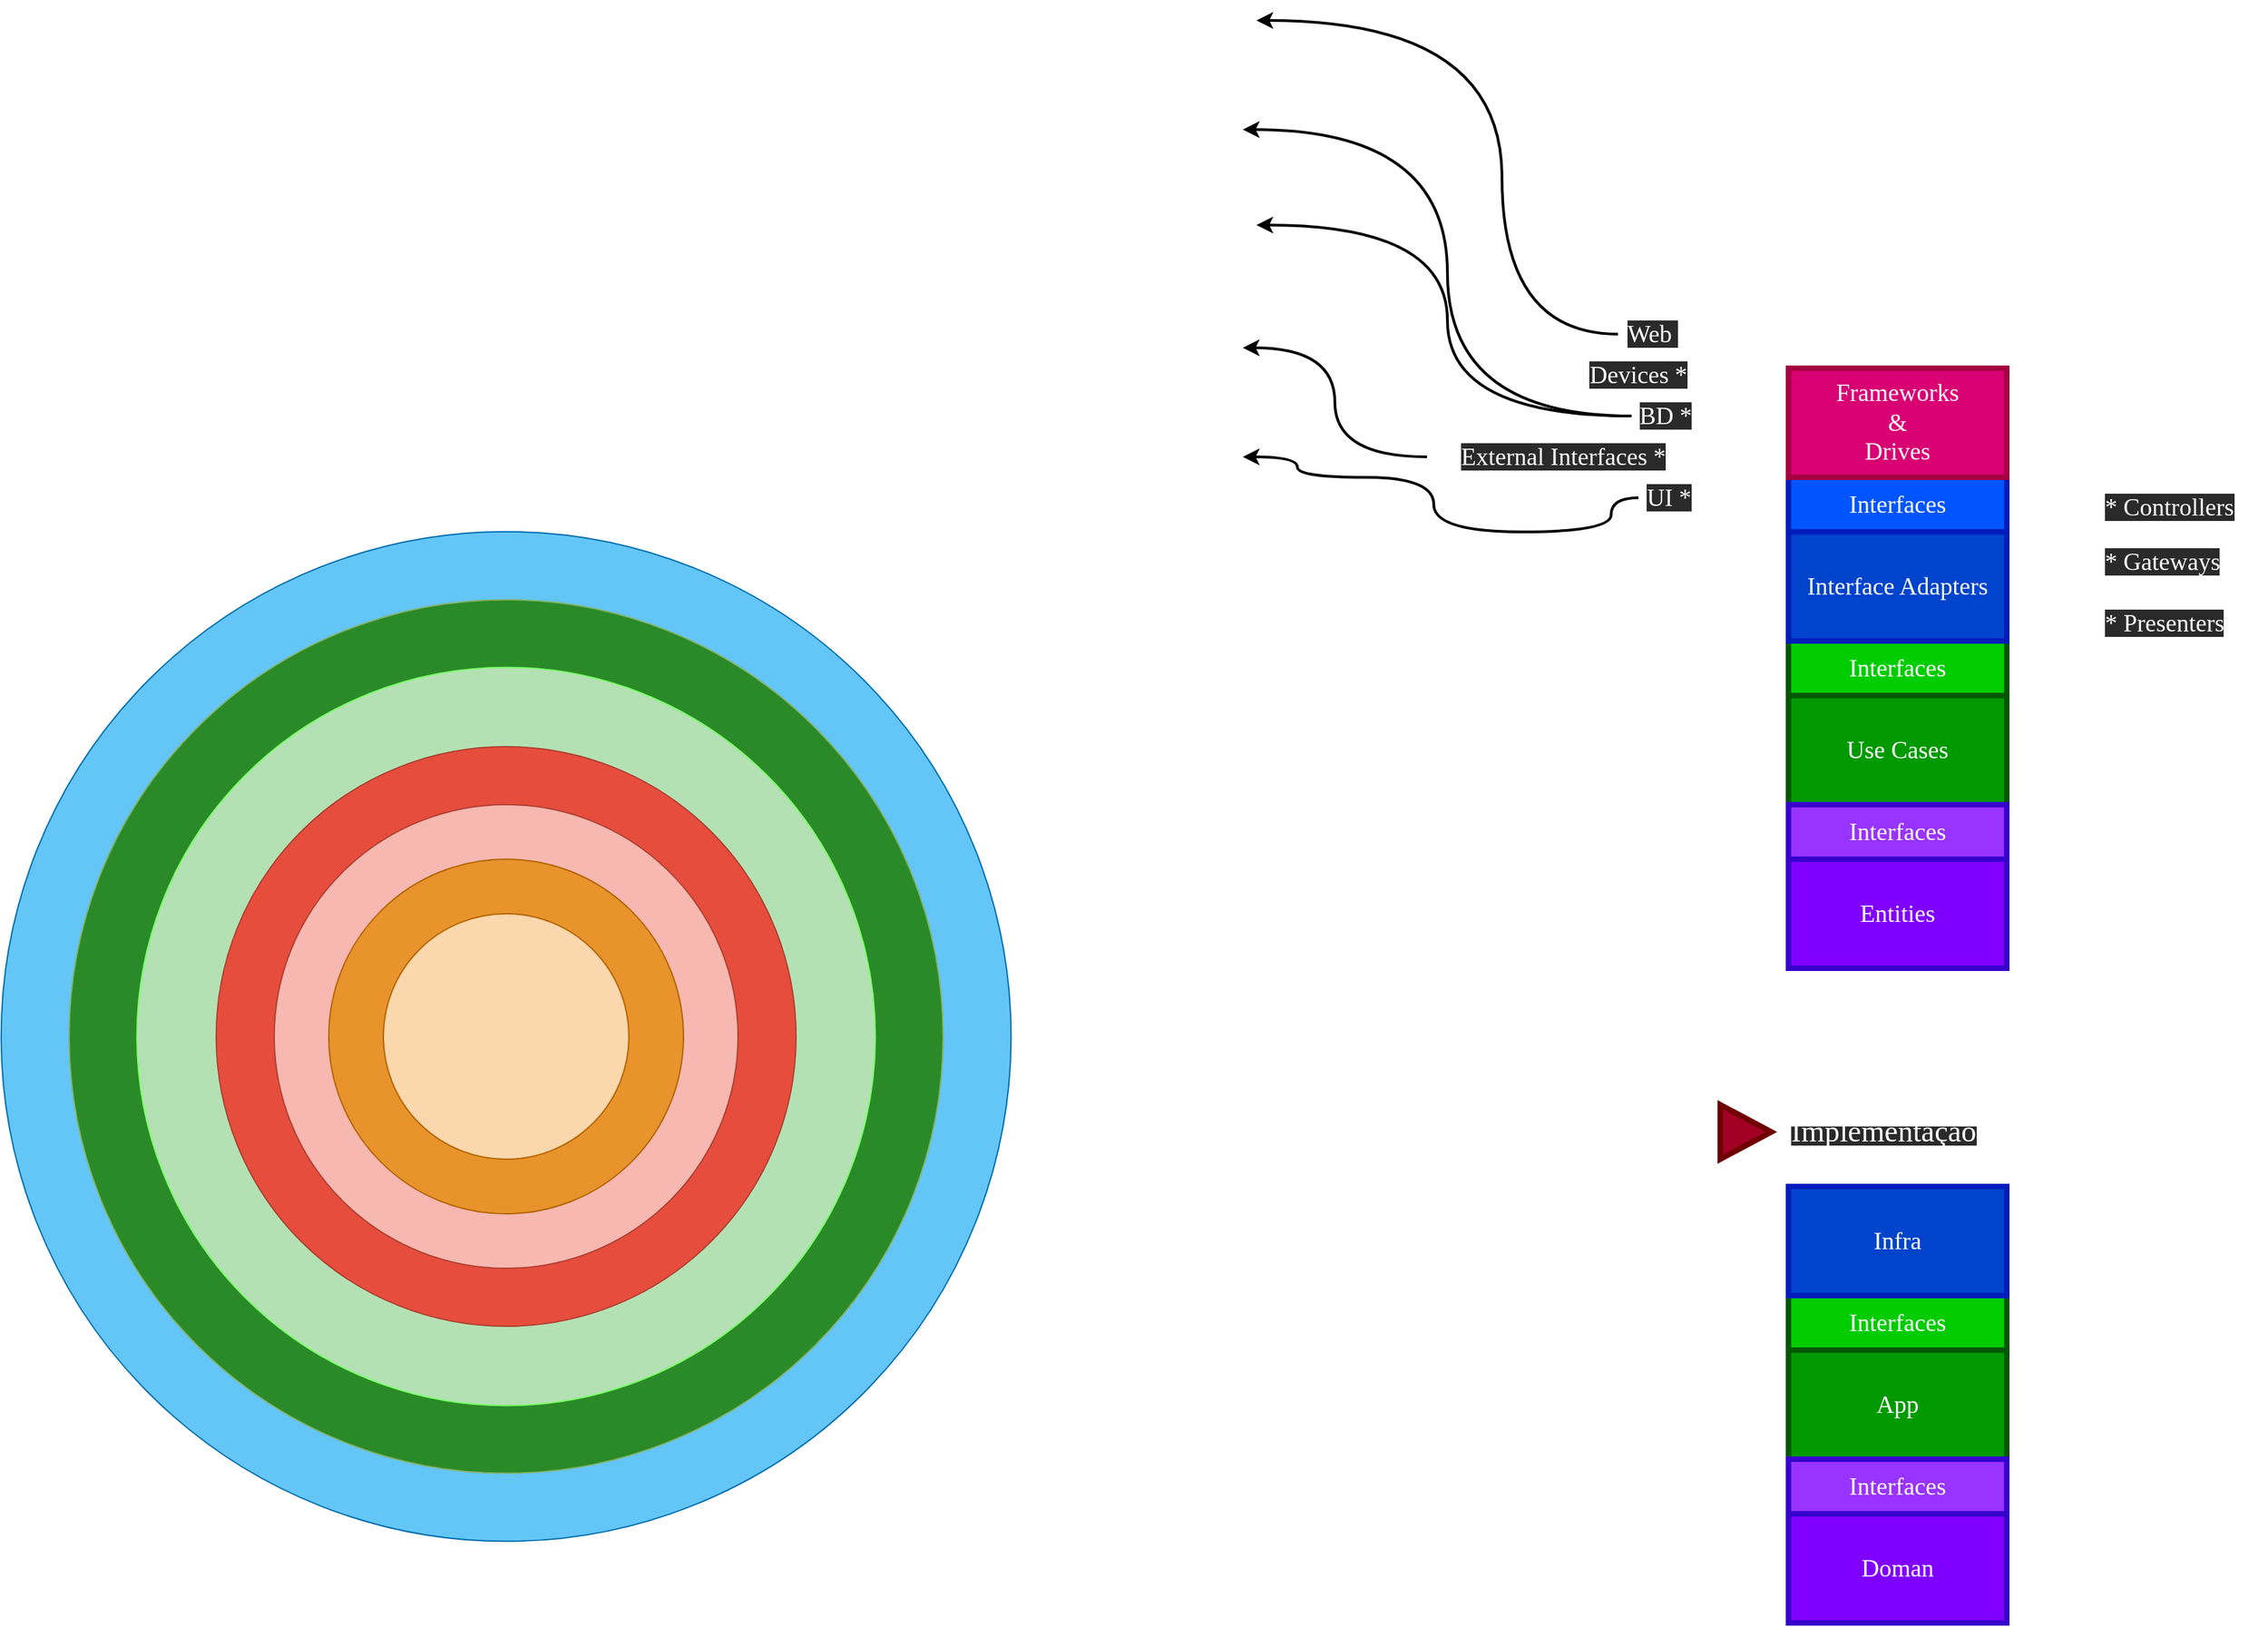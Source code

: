 <mxfile>
    <diagram id="6gvzrSL6gwXS-VaWJHvG" name="Page-1">
        <mxGraphModel dx="2749" dy="2229" grid="1" gridSize="10" guides="1" tooltips="1" connect="1" arrows="1" fold="1" page="1" pageScale="1" pageWidth="850" pageHeight="1100" math="0" shadow="0">
            <root>
                <mxCell id="0"/>
                <mxCell id="1" parent="0"/>
                <mxCell id="61" value="" style="ellipse;whiteSpace=wrap;html=1;aspect=fixed;strokeColor=#006EAF;shadow=0;fontColor=#ffffff;fillColor=#64C6F7;" vertex="1" parent="1">
                    <mxGeometry x="-1030.15" y="119.84" width="740.31" height="740.31" as="geometry"/>
                </mxCell>
                <mxCell id="60" value="" style="ellipse;whiteSpace=wrap;html=1;aspect=fixed;strokeColor=#82b366;shadow=0;fillColor=#2A8A28;" vertex="1" parent="1">
                    <mxGeometry x="-980.3" y="169.69" width="640.62" height="640.62" as="geometry"/>
                </mxCell>
                <mxCell id="59" value="" style="ellipse;whiteSpace=wrap;html=1;aspect=fixed;shadow=0;fillColor=#B4E1B4;strokeColor=#78FF66;" vertex="1" parent="1">
                    <mxGeometry x="-930.62" y="219.38" width="541.25" height="541.25" as="geometry"/>
                </mxCell>
                <mxCell id="58" value="" style="ellipse;whiteSpace=wrap;html=1;aspect=fixed;strokeColor=#ae4132;shadow=0;fillColor=#E74D3C;" vertex="1" parent="1">
                    <mxGeometry x="-872.5" y="277.5" width="425" height="425" as="geometry"/>
                </mxCell>
                <mxCell id="57" value="" style="ellipse;whiteSpace=wrap;html=1;aspect=fixed;strokeColor=#ae4132;fillColor=#F6B8B1;" vertex="1" parent="1">
                    <mxGeometry x="-830" y="320" width="340" height="340" as="geometry"/>
                </mxCell>
                <mxCell id="2" value="&lt;font style=&quot;font-size: 18px&quot; face=&quot;Verdana&quot;&gt;Entities&lt;/font&gt;" style="rounded=0;whiteSpace=wrap;html=1;strokeWidth=4;strokeColor=#3700CC;fontColor=#ffffff;fillColor=#8000FF;" parent="1" vertex="1">
                    <mxGeometry x="280" y="360" width="160" height="80" as="geometry"/>
                </mxCell>
                <mxCell id="3" value="&lt;font face=&quot;Verdana&quot;&gt;&lt;span style=&quot;font-size: 18px&quot;&gt;Use Cases&lt;/span&gt;&lt;/font&gt;" style="rounded=0;whiteSpace=wrap;html=1;strokeWidth=4;strokeColor=#005700;fontColor=#ffffff;fillColor=#009900;" parent="1" vertex="1">
                    <mxGeometry x="280" y="240" width="160" height="80" as="geometry"/>
                </mxCell>
                <mxCell id="4" value="&lt;font style=&quot;font-size: 18px&quot; face=&quot;Verdana&quot;&gt;Interfaces&lt;/font&gt;" style="rounded=0;whiteSpace=wrap;html=1;strokeWidth=4;strokeColor=#3700CC;fontColor=#ffffff;fillColor=#9933FF;" parent="1" vertex="1">
                    <mxGeometry x="280" y="320" width="160" height="40" as="geometry"/>
                </mxCell>
                <mxCell id="5" value="&lt;span style=&quot;font-family: &amp;#34;verdana&amp;#34; ; font-size: 18px&quot;&gt;Interfaces&lt;/span&gt;" style="rounded=0;whiteSpace=wrap;html=1;strokeWidth=4;strokeColor=#005700;fontColor=#ffffff;fillColor=#00CC00;" parent="1" vertex="1">
                    <mxGeometry x="280" y="200" width="160" height="40" as="geometry"/>
                </mxCell>
                <mxCell id="6" value="&lt;font style=&quot;font-size: 18px&quot; face=&quot;Verdana&quot;&gt;Interface Adapters&lt;/font&gt;" style="rounded=0;whiteSpace=wrap;html=1;strokeWidth=4;strokeColor=#001DBC;fontColor=#ffffff;fillColor=#0044CC;" parent="1" vertex="1">
                    <mxGeometry x="280" y="120" width="160" height="80" as="geometry"/>
                </mxCell>
                <mxCell id="7" value="&lt;span style=&quot;font-family: &amp;#34;verdana&amp;#34; ; font-size: 18px&quot;&gt;Interfaces&lt;/span&gt;" style="rounded=0;whiteSpace=wrap;html=1;strokeWidth=4;strokeColor=#001DBC;fontColor=#ffffff;fillColor=#0055FF;" parent="1" vertex="1">
                    <mxGeometry x="280" y="80" width="160" height="40" as="geometry"/>
                </mxCell>
                <mxCell id="9" value="&lt;span style=&quot;color: rgb(255 , 255 , 255) ; font-family: &amp;#34;verdana&amp;#34; ; font-size: 18px ; font-style: normal ; font-weight: 400 ; letter-spacing: normal ; text-align: center ; text-indent: 0px ; text-transform: none ; word-spacing: 0px ; background-color: rgb(42 , 42 , 42) ; display: inline ; float: none&quot;&gt;* Controllers&lt;/span&gt;" style="text;whiteSpace=wrap;html=1;" parent="1" vertex="1">
                    <mxGeometry x="510" y="85" width="120" height="30" as="geometry"/>
                </mxCell>
                <mxCell id="10" value="" style="shape=curlyBracket;whiteSpace=wrap;html=1;rounded=1;strokeWidth=4;fillColor=#9933FF;size=0.5;strokeColor=#FFFFFF;" parent="1" vertex="1">
                    <mxGeometry x="440" y="80" width="80" height="120" as="geometry"/>
                </mxCell>
                <mxCell id="11" value="&lt;span style=&quot;color: rgb(255 , 255 , 255) ; font-family: &amp;#34;verdana&amp;#34; ; font-size: 18px ; font-style: normal ; font-weight: 400 ; letter-spacing: normal ; text-align: center ; text-indent: 0px ; text-transform: none ; word-spacing: 0px ; background-color: rgb(42 , 42 , 42) ; display: inline ; float: none&quot;&gt;* Gateways&lt;/span&gt;" style="text;whiteSpace=wrap;html=1;" parent="1" vertex="1">
                    <mxGeometry x="510" y="125" width="120" height="30" as="geometry"/>
                </mxCell>
                <mxCell id="13" value="&lt;span style=&quot;color: rgb(255 , 255 , 255) ; font-family: &amp;#34;verdana&amp;#34; ; font-size: 18px ; font-style: normal ; font-weight: 400 ; letter-spacing: normal ; text-align: center ; text-indent: 0px ; text-transform: none ; word-spacing: 0px ; background-color: rgb(42 , 42 , 42) ; display: inline ; float: none&quot;&gt;* Presenters&lt;/span&gt;" style="text;whiteSpace=wrap;html=1;" parent="1" vertex="1">
                    <mxGeometry x="510" y="170" width="120" height="30" as="geometry"/>
                </mxCell>
                <mxCell id="14" value="&lt;font face=&quot;Verdana&quot;&gt;&lt;span style=&quot;font-size: 18px&quot;&gt;Frameworks &lt;br&gt;&amp;amp; &lt;br&gt;Drives&lt;/span&gt;&lt;/font&gt;" style="rounded=0;whiteSpace=wrap;html=1;strokeWidth=4;strokeColor=#A50040;fontColor=#ffffff;fillColor=#d80073;" parent="1" vertex="1">
                    <mxGeometry x="280" width="160" height="80" as="geometry"/>
                </mxCell>
                <mxCell id="15" value="" style="shape=curlyBracket;whiteSpace=wrap;html=1;rounded=1;strokeWidth=4;fillColor=#9933FF;size=0.5;strokeColor=#FFFFFF;direction=west;" parent="1" vertex="1">
                    <mxGeometry x="200" y="-40" width="80" height="160" as="geometry"/>
                </mxCell>
                <mxCell id="54" style="edgeStyle=orthogonalEdgeStyle;curved=1;html=1;entryX=1;entryY=0.5;entryDx=0;entryDy=0;strokeWidth=2;" parent="1" source="16" target="53" edge="1">
                    <mxGeometry relative="1" as="geometry">
                        <Array as="points">
                            <mxPoint x="70" y="-25"/>
                            <mxPoint x="70" y="-255"/>
                        </Array>
                    </mxGeometry>
                </mxCell>
                <mxCell id="16" value="&lt;span style=&quot;color: rgb(255 , 255 , 255) ; font-family: &amp;#34;verdana&amp;#34; ; font-size: 18px ; font-style: normal ; font-weight: 400 ; letter-spacing: normal ; text-align: center ; text-indent: 0px ; text-transform: none ; word-spacing: 0px ; background-color: rgb(42 , 42 , 42) ; display: inline ; float: none&quot;&gt;Web&amp;nbsp;&lt;/span&gt;&lt;span style=&quot;color: rgb(255 , 255 , 255) ; font-family: &amp;#34;verdana&amp;#34; ; font-size: 18px ; text-align: center&quot;&gt;*&lt;/span&gt;" style="text;whiteSpace=wrap;html=1;labelPosition=center;verticalLabelPosition=middle;align=center;verticalAlign=middle;" parent="1" vertex="1">
                    <mxGeometry x="155" y="-40" width="60" height="30" as="geometry"/>
                </mxCell>
                <mxCell id="17" value="&lt;span style=&quot;color: rgb(255 , 255 , 255) ; font-family: &amp;#34;verdana&amp;#34; ; font-size: 18px ; font-style: normal ; font-weight: 400 ; letter-spacing: normal ; text-align: center ; text-indent: 0px ; text-transform: none ; word-spacing: 0px ; background-color: rgb(42 , 42 , 42) ; display: inline ; float: none&quot;&gt;Devices *&lt;/span&gt;" style="text;whiteSpace=wrap;html=1;labelPosition=center;verticalLabelPosition=middle;align=center;verticalAlign=middle;" parent="1" vertex="1">
                    <mxGeometry x="125" y="-10" width="90" height="30" as="geometry"/>
                </mxCell>
                <mxCell id="49" style="edgeStyle=orthogonalEdgeStyle;curved=1;html=1;entryX=1;entryY=0.5;entryDx=0;entryDy=0;strokeWidth=2;" parent="1" source="18" target="48" edge="1">
                    <mxGeometry relative="1" as="geometry">
                        <Array as="points">
                            <mxPoint x="30" y="35"/>
                            <mxPoint x="30" y="-105"/>
                        </Array>
                    </mxGeometry>
                </mxCell>
                <mxCell id="50" style="edgeStyle=orthogonalEdgeStyle;curved=1;html=1;entryX=1;entryY=0.5;entryDx=0;entryDy=0;strokeWidth=2;" parent="1" source="18" target="47" edge="1">
                    <mxGeometry relative="1" as="geometry">
                        <Array as="points">
                            <mxPoint x="30" y="35"/>
                            <mxPoint x="30" y="-175"/>
                        </Array>
                    </mxGeometry>
                </mxCell>
                <mxCell id="18" value="&lt;span style=&quot;color: rgb(255 , 255 , 255) ; font-family: &amp;#34;verdana&amp;#34; ; font-size: 18px ; font-style: normal ; font-weight: 400 ; letter-spacing: normal ; text-align: center ; text-indent: 0px ; text-transform: none ; word-spacing: 0px ; background-color: rgb(42 , 42 , 42) ; display: inline ; float: none&quot;&gt;BD *&lt;/span&gt;" style="text;whiteSpace=wrap;html=1;labelPosition=center;verticalLabelPosition=middle;align=center;verticalAlign=middle;" parent="1" vertex="1">
                    <mxGeometry x="165" y="20" width="50" height="30" as="geometry"/>
                </mxCell>
                <mxCell id="46" style="edgeStyle=orthogonalEdgeStyle;html=1;entryX=1;entryY=0.5;entryDx=0;entryDy=0;strokeWidth=2;curved=1;" parent="1" source="19" target="45" edge="1">
                    <mxGeometry relative="1" as="geometry"/>
                </mxCell>
                <mxCell id="19" value="&lt;span style=&quot;color: rgb(255 , 255 , 255) ; font-family: &amp;#34;verdana&amp;#34; ; font-size: 18px ; font-style: normal ; font-weight: 400 ; letter-spacing: normal ; text-align: center ; text-indent: 0px ; text-transform: none ; word-spacing: 0px ; background-color: rgb(42 , 42 , 42) ; display: inline ; float: none&quot;&gt;External Interfaces *&lt;/span&gt;" style="text;whiteSpace=wrap;html=1;labelPosition=center;verticalLabelPosition=middle;align=center;verticalAlign=middle;" parent="1" vertex="1">
                    <mxGeometry x="15" y="50" width="200" height="30" as="geometry"/>
                </mxCell>
                <mxCell id="52" style="edgeStyle=orthogonalEdgeStyle;curved=1;html=1;entryX=1;entryY=0.5;entryDx=0;entryDy=0;strokeWidth=2;exitX=0;exitY=0.5;exitDx=0;exitDy=0;" parent="1" source="20" target="51" edge="1">
                    <mxGeometry relative="1" as="geometry">
                        <Array as="points">
                            <mxPoint x="150" y="95"/>
                            <mxPoint x="150" y="120"/>
                            <mxPoint x="20" y="120"/>
                            <mxPoint x="20" y="80"/>
                            <mxPoint x="-80" y="80"/>
                            <mxPoint x="-80" y="65"/>
                        </Array>
                    </mxGeometry>
                </mxCell>
                <mxCell id="20" value="&lt;span style=&quot;color: rgb(255 , 255 , 255) ; font-family: &amp;#34;verdana&amp;#34; ; font-size: 18px ; font-style: normal ; font-weight: 400 ; letter-spacing: normal ; text-align: center ; text-indent: 0px ; text-transform: none ; word-spacing: 0px ; background-color: rgb(42 , 42 , 42) ; display: inline ; float: none&quot;&gt;UI *&lt;/span&gt;" style="text;whiteSpace=wrap;html=1;labelPosition=center;verticalLabelPosition=middle;align=center;verticalAlign=middle;" parent="1" vertex="1">
                    <mxGeometry x="170" y="80" width="45" height="30" as="geometry"/>
                </mxCell>
                <mxCell id="22" value="&lt;font style=&quot;font-size: 18px&quot; face=&quot;Verdana&quot;&gt;Doman&lt;/font&gt;" style="rounded=0;whiteSpace=wrap;html=1;strokeWidth=4;strokeColor=#3700CC;fontColor=#ffffff;fillColor=#8000FF;" parent="1" vertex="1">
                    <mxGeometry x="280" y="840" width="160" height="80" as="geometry"/>
                </mxCell>
                <mxCell id="23" value="&lt;font face=&quot;Verdana&quot;&gt;&lt;span style=&quot;font-size: 18px&quot;&gt;App&lt;/span&gt;&lt;/font&gt;" style="rounded=0;whiteSpace=wrap;html=1;strokeWidth=4;strokeColor=#005700;fontColor=#ffffff;fillColor=#009900;" parent="1" vertex="1">
                    <mxGeometry x="280" y="720" width="160" height="80" as="geometry"/>
                </mxCell>
                <mxCell id="24" value="&lt;font style=&quot;font-size: 18px&quot; face=&quot;Verdana&quot;&gt;Interfaces&lt;/font&gt;" style="rounded=0;whiteSpace=wrap;html=1;strokeWidth=4;strokeColor=#3700CC;fontColor=#ffffff;fillColor=#9933FF;" parent="1" vertex="1">
                    <mxGeometry x="280" y="800" width="160" height="40" as="geometry"/>
                </mxCell>
                <mxCell id="25" value="&lt;span style=&quot;font-family: &amp;#34;verdana&amp;#34; ; font-size: 18px&quot;&gt;Interfaces&lt;/span&gt;" style="rounded=0;whiteSpace=wrap;html=1;strokeWidth=4;strokeColor=#005700;fontColor=#ffffff;fillColor=#00CC00;" parent="1" vertex="1">
                    <mxGeometry x="280" y="680" width="160" height="40" as="geometry"/>
                </mxCell>
                <mxCell id="26" value="&lt;font style=&quot;font-size: 18px&quot; face=&quot;Verdana&quot;&gt;Infra&lt;/font&gt;" style="rounded=0;whiteSpace=wrap;html=1;strokeWidth=4;strokeColor=#001DBC;fontColor=#ffffff;fillColor=#0044CC;" parent="1" vertex="1">
                    <mxGeometry x="280" y="600" width="160" height="80" as="geometry"/>
                </mxCell>
                <mxCell id="41" value="&lt;span style=&quot;color: rgb(255 , 255 , 255) ; font-family: &amp;#34;verdana&amp;#34; ; font-style: normal ; font-weight: 400 ; letter-spacing: normal ; text-align: center ; text-indent: 0px ; text-transform: none ; word-spacing: 0px ; background-color: rgb(42 , 42 , 42) ; display: inline ; float: none&quot;&gt;&lt;font style=&quot;font-size: 22px&quot;&gt;Implementação&lt;/font&gt;&lt;/span&gt;" style="text;whiteSpace=wrap;html=1;" parent="1" vertex="1">
                    <mxGeometry x="280" y="540" width="140" height="30" as="geometry"/>
                </mxCell>
                <mxCell id="44" value="" style="triangle;whiteSpace=wrap;html=1;strokeColor=#6F0000;strokeWidth=4;fillColor=#a20025;fontColor=#ffffff;" parent="1" vertex="1">
                    <mxGeometry x="230" y="540" width="37.5" height="40" as="geometry"/>
                </mxCell>
                <mxCell id="45" value="&lt;font color=&quot;#ffffff&quot; face=&quot;verdana&quot;&gt;&lt;span style=&quot;font-size: 18px&quot;&gt;Biblioteca PDF&lt;/span&gt;&lt;/font&gt;" style="text;whiteSpace=wrap;html=1;labelPosition=center;verticalLabelPosition=middle;align=center;verticalAlign=middle;" parent="1" vertex="1">
                    <mxGeometry x="-320" y="-30" width="200" height="30" as="geometry"/>
                </mxCell>
                <mxCell id="47" value="&lt;font color=&quot;#ffffff&quot; face=&quot;verdana&quot;&gt;&lt;span style=&quot;font-size: 18px&quot;&gt;Banco de Dados MySQL&lt;/span&gt;&lt;/font&gt;" style="text;whiteSpace=wrap;html=1;labelPosition=center;verticalLabelPosition=middle;align=center;verticalAlign=middle;" parent="1" vertex="1">
                    <mxGeometry x="-320" y="-190" width="200" height="30" as="geometry"/>
                </mxCell>
                <mxCell id="48" value="&lt;span style=&quot;color: rgb(255 , 255 , 255) ; font-family: &amp;#34;verdana&amp;#34; ; font-size: 18px&quot;&gt;Banco de Dados&amp;nbsp;&lt;br&gt;&lt;/span&gt;&lt;font color=&quot;#ffffff&quot; face=&quot;verdana&quot;&gt;&lt;span style=&quot;font-size: 18px&quot;&gt;MongoDB&lt;/span&gt;&lt;/font&gt;" style="text;whiteSpace=wrap;html=1;labelPosition=center;verticalLabelPosition=middle;align=center;verticalAlign=middle;" parent="1" vertex="1">
                    <mxGeometry x="-310" y="-120" width="200" height="30" as="geometry"/>
                </mxCell>
                <mxCell id="51" value="&lt;font color=&quot;#ffffff&quot; face=&quot;verdana&quot;&gt;&lt;span style=&quot;font-size: 18px&quot;&gt;CLI&lt;/span&gt;&lt;/font&gt;" style="text;whiteSpace=wrap;html=1;labelPosition=center;verticalLabelPosition=middle;align=center;verticalAlign=middle;" parent="1" vertex="1">
                    <mxGeometry x="-320" y="50" width="200" height="30" as="geometry"/>
                </mxCell>
                <mxCell id="53" value="&lt;font color=&quot;#ffffff&quot; face=&quot;verdana&quot;&gt;&lt;span style=&quot;font-size: 18px&quot;&gt;HTTP&lt;/span&gt;&lt;/font&gt;" style="text;whiteSpace=wrap;html=1;labelPosition=center;verticalLabelPosition=middle;align=center;verticalAlign=middle;" parent="1" vertex="1">
                    <mxGeometry x="-310" y="-270" width="200" height="30" as="geometry"/>
                </mxCell>
                <mxCell id="55" value="" style="ellipse;whiteSpace=wrap;html=1;aspect=fixed;strokeColor=#b46504;fillColor=#E8932C;" vertex="1" parent="1">
                    <mxGeometry x="-790" y="360" width="260" height="260" as="geometry"/>
                </mxCell>
                <mxCell id="56" value="" style="ellipse;whiteSpace=wrap;html=1;aspect=fixed;fillColor=#fad7ac;strokeColor=#b46504;" vertex="1" parent="1">
                    <mxGeometry x="-750" y="400" width="180" height="180" as="geometry"/>
                </mxCell>
            </root>
        </mxGraphModel>
    </diagram>
</mxfile>